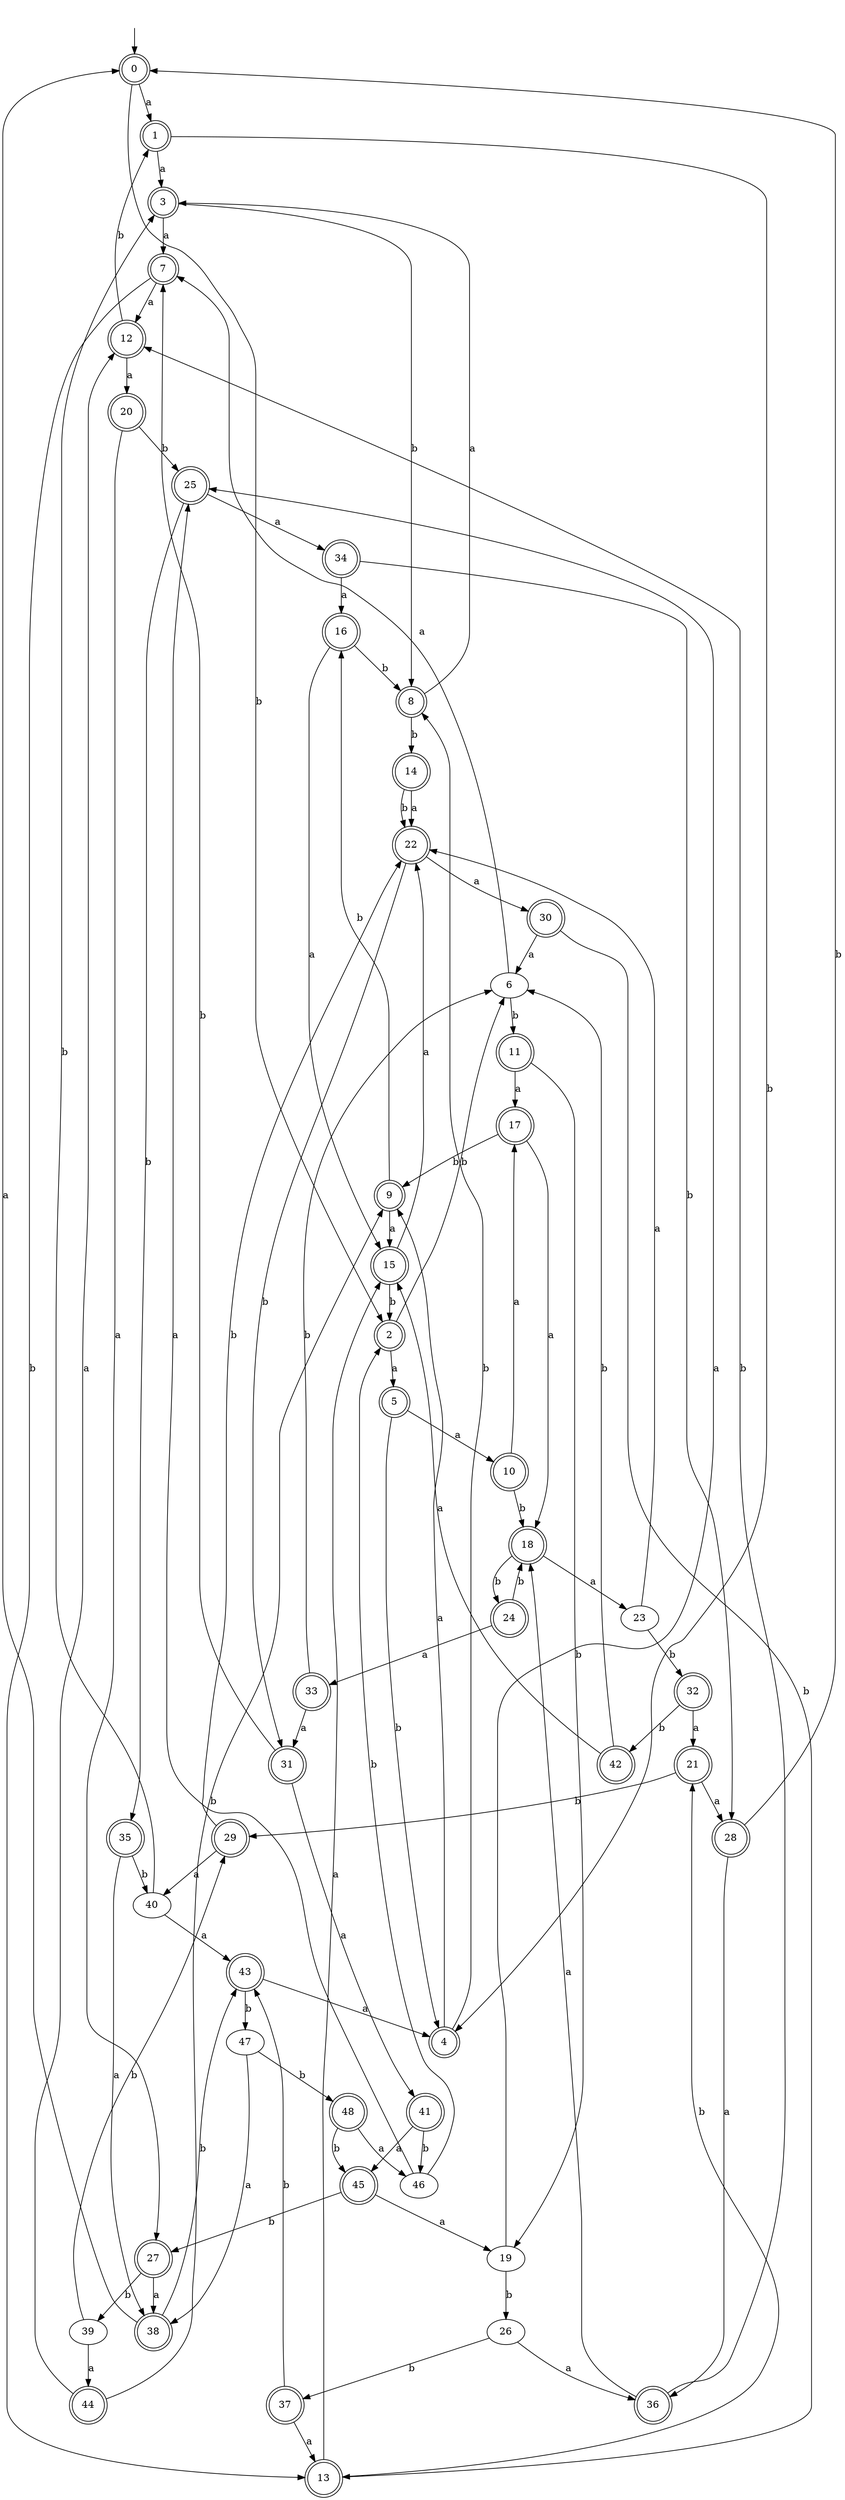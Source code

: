 digraph RandomDFA {
  __start0 [label="", shape=none];
  __start0 -> 0 [label=""];
  0 [shape=circle] [shape=doublecircle]
  0 -> 1 [label="a"]
  0 -> 2 [label="b"]
  1 [shape=doublecircle]
  1 -> 3 [label="a"]
  1 -> 4 [label="b"]
  2 [shape=doublecircle]
  2 -> 5 [label="a"]
  2 -> 6 [label="b"]
  3 [shape=doublecircle]
  3 -> 7 [label="a"]
  3 -> 8 [label="b"]
  4 [shape=doublecircle]
  4 -> 9 [label="a"]
  4 -> 8 [label="b"]
  5 [shape=doublecircle]
  5 -> 10 [label="a"]
  5 -> 4 [label="b"]
  6
  6 -> 7 [label="a"]
  6 -> 11 [label="b"]
  7 [shape=doublecircle]
  7 -> 12 [label="a"]
  7 -> 13 [label="b"]
  8 [shape=doublecircle]
  8 -> 3 [label="a"]
  8 -> 14 [label="b"]
  9 [shape=doublecircle]
  9 -> 15 [label="a"]
  9 -> 16 [label="b"]
  10 [shape=doublecircle]
  10 -> 17 [label="a"]
  10 -> 18 [label="b"]
  11 [shape=doublecircle]
  11 -> 17 [label="a"]
  11 -> 19 [label="b"]
  12 [shape=doublecircle]
  12 -> 20 [label="a"]
  12 -> 1 [label="b"]
  13 [shape=doublecircle]
  13 -> 15 [label="a"]
  13 -> 21 [label="b"]
  14 [shape=doublecircle]
  14 -> 22 [label="a"]
  14 -> 22 [label="b"]
  15 [shape=doublecircle]
  15 -> 22 [label="a"]
  15 -> 2 [label="b"]
  16 [shape=doublecircle]
  16 -> 15 [label="a"]
  16 -> 8 [label="b"]
  17 [shape=doublecircle]
  17 -> 18 [label="a"]
  17 -> 9 [label="b"]
  18 [shape=doublecircle]
  18 -> 23 [label="a"]
  18 -> 24 [label="b"]
  19
  19 -> 25 [label="a"]
  19 -> 26 [label="b"]
  20 [shape=doublecircle]
  20 -> 27 [label="a"]
  20 -> 25 [label="b"]
  21 [shape=doublecircle]
  21 -> 28 [label="a"]
  21 -> 29 [label="b"]
  22 [shape=doublecircle]
  22 -> 30 [label="a"]
  22 -> 31 [label="b"]
  23
  23 -> 22 [label="a"]
  23 -> 32 [label="b"]
  24 [shape=doublecircle]
  24 -> 33 [label="a"]
  24 -> 18 [label="b"]
  25 [shape=doublecircle]
  25 -> 34 [label="a"]
  25 -> 35 [label="b"]
  26
  26 -> 36 [label="a"]
  26 -> 37 [label="b"]
  27 [shape=doublecircle]
  27 -> 38 [label="a"]
  27 -> 39 [label="b"]
  28 [shape=doublecircle]
  28 -> 36 [label="a"]
  28 -> 0 [label="b"]
  29 [shape=doublecircle]
  29 -> 40 [label="a"]
  29 -> 22 [label="b"]
  30 [shape=doublecircle]
  30 -> 6 [label="a"]
  30 -> 13 [label="b"]
  31 [shape=doublecircle]
  31 -> 41 [label="a"]
  31 -> 7 [label="b"]
  32 [shape=doublecircle]
  32 -> 21 [label="a"]
  32 -> 42 [label="b"]
  33 [shape=doublecircle]
  33 -> 31 [label="a"]
  33 -> 6 [label="b"]
  34 [shape=doublecircle]
  34 -> 16 [label="a"]
  34 -> 28 [label="b"]
  35 [shape=doublecircle]
  35 -> 38 [label="a"]
  35 -> 40 [label="b"]
  36 [shape=doublecircle]
  36 -> 18 [label="a"]
  36 -> 12 [label="b"]
  37 [shape=doublecircle]
  37 -> 13 [label="a"]
  37 -> 43 [label="b"]
  38 [shape=doublecircle]
  38 -> 0 [label="a"]
  38 -> 43 [label="b"]
  39
  39 -> 44 [label="a"]
  39 -> 29 [label="b"]
  40
  40 -> 43 [label="a"]
  40 -> 3 [label="b"]
  41 [shape=doublecircle]
  41 -> 45 [label="a"]
  41 -> 46 [label="b"]
  42 [shape=doublecircle]
  42 -> 15 [label="a"]
  42 -> 6 [label="b"]
  43 [shape=doublecircle]
  43 -> 4 [label="a"]
  43 -> 47 [label="b"]
  44 [shape=doublecircle]
  44 -> 12 [label="a"]
  44 -> 9 [label="b"]
  45 [shape=doublecircle]
  45 -> 19 [label="a"]
  45 -> 27 [label="b"]
  46
  46 -> 25 [label="a"]
  46 -> 2 [label="b"]
  47
  47 -> 38 [label="a"]
  47 -> 48 [label="b"]
  48 [shape=doublecircle]
  48 -> 46 [label="a"]
  48 -> 45 [label="b"]
}
